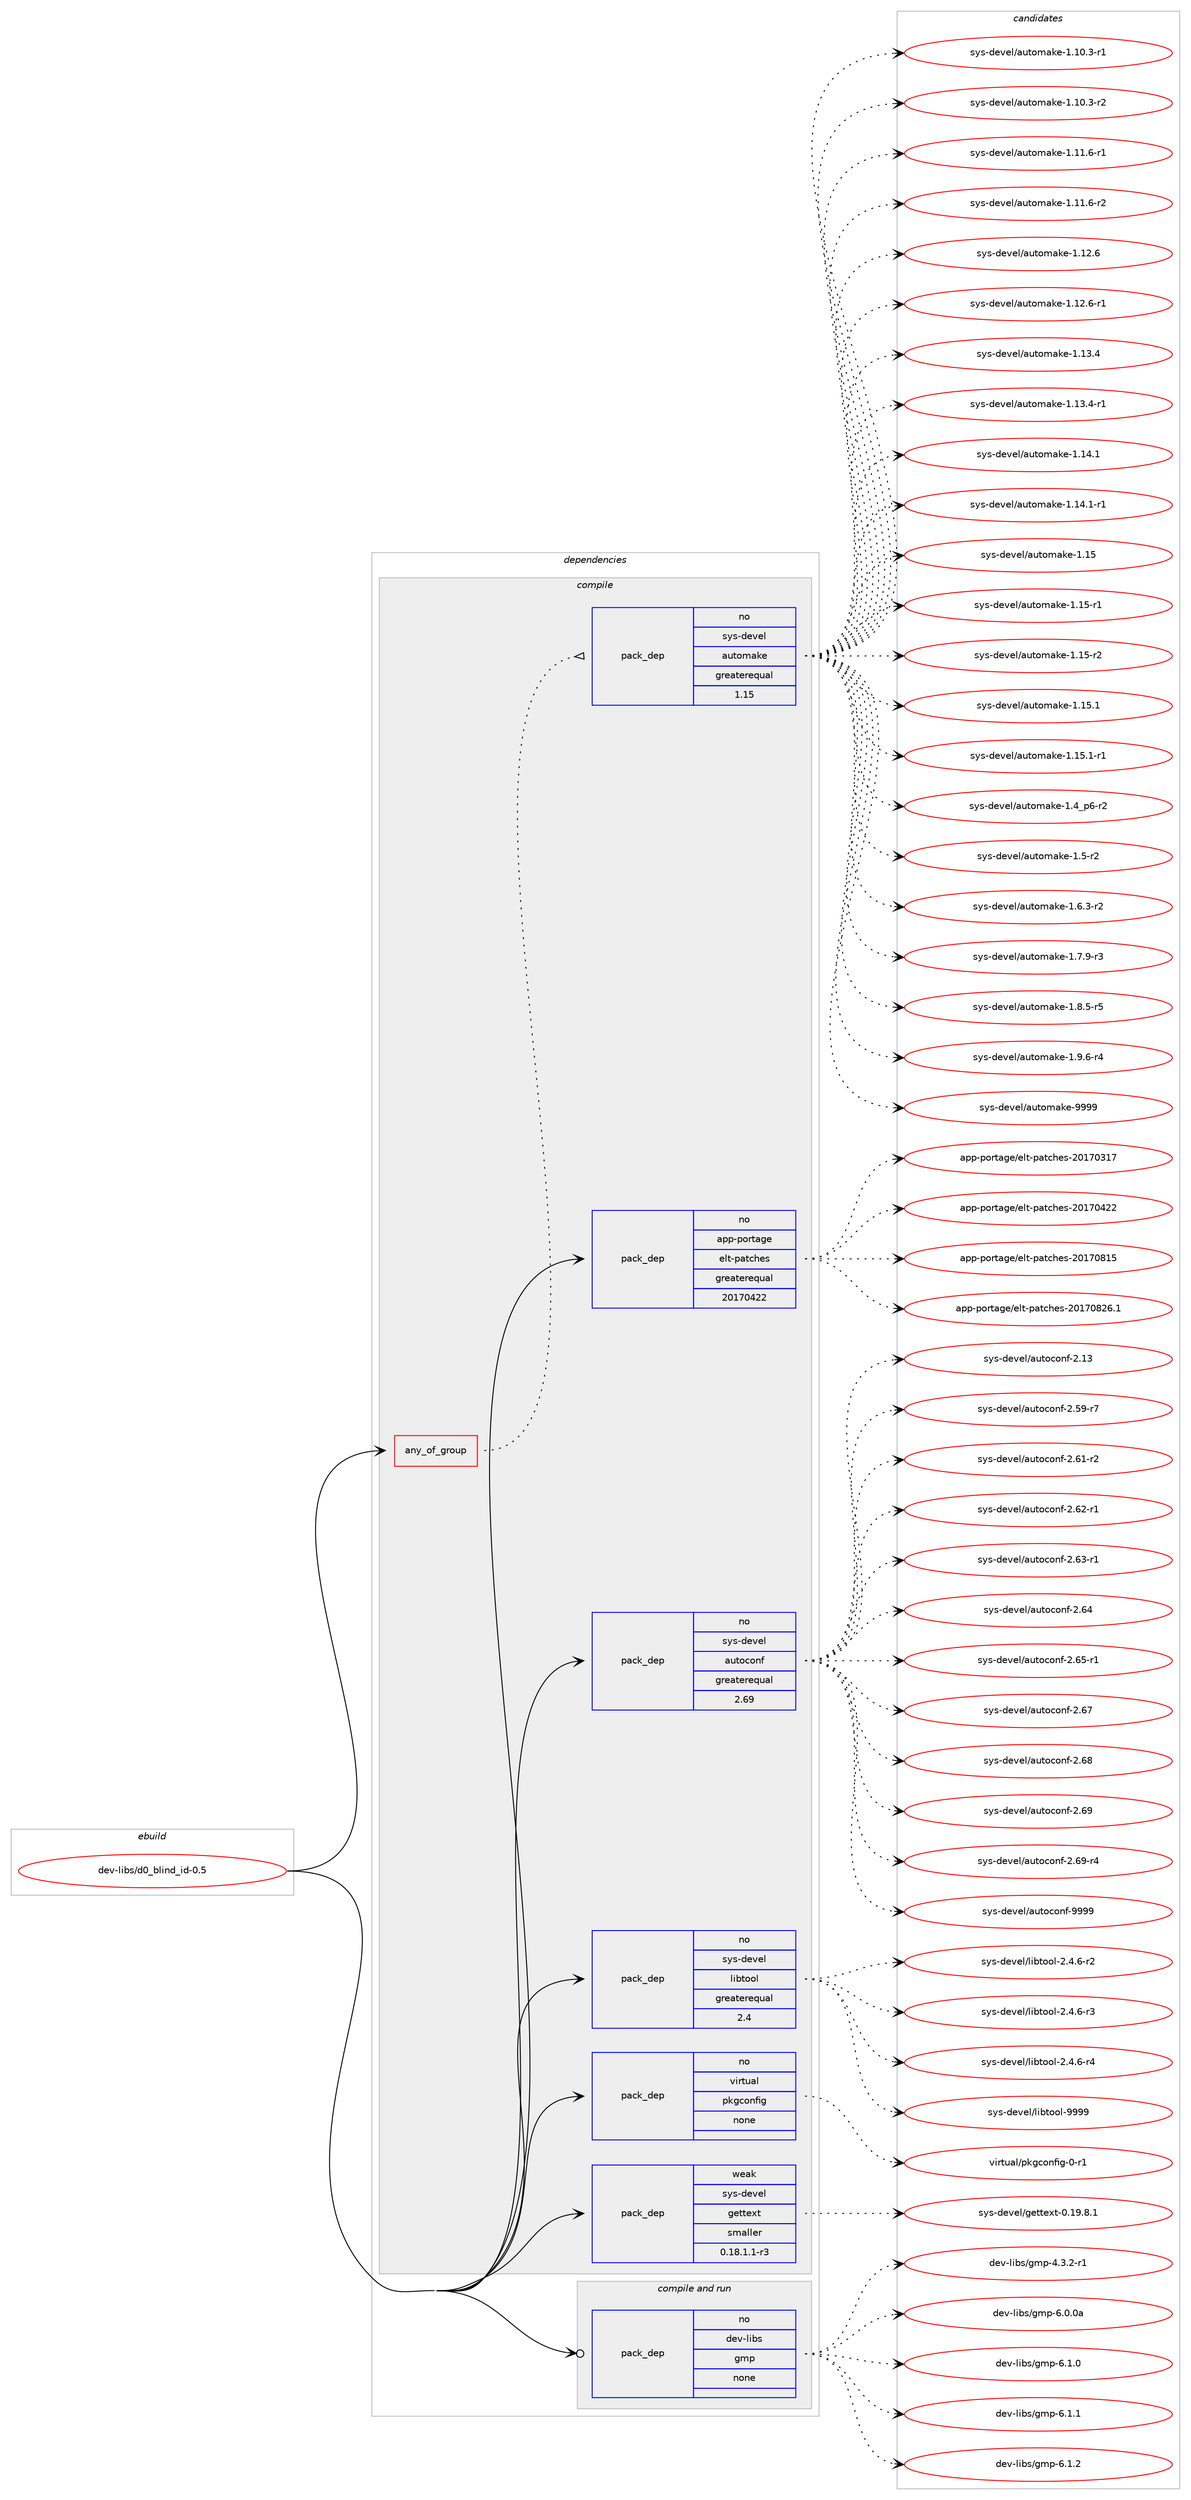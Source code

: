 digraph prolog {

# *************
# Graph options
# *************

newrank=true;
concentrate=true;
compound=true;
graph [rankdir=LR,fontname=Helvetica,fontsize=10,ranksep=1.5];#, ranksep=2.5, nodesep=0.2];
edge  [arrowhead=vee];
node  [fontname=Helvetica,fontsize=10];

# **********
# The ebuild
# **********

subgraph cluster_leftcol {
color=gray;
rank=same;
label=<<i>ebuild</i>>;
id [label="dev-libs/d0_blind_id-0.5", color=red, width=4, href="../dev-libs/d0_blind_id-0.5.svg"];
}

# ****************
# The dependencies
# ****************

subgraph cluster_midcol {
color=gray;
label=<<i>dependencies</i>>;
subgraph cluster_compile {
fillcolor="#eeeeee";
style=filled;
label=<<i>compile</i>>;
subgraph any3214 {
dependency112059 [label=<<TABLE BORDER="0" CELLBORDER="1" CELLSPACING="0" CELLPADDING="4"><TR><TD CELLPADDING="10">any_of_group</TD></TR></TABLE>>, shape=none, color=red];subgraph pack84451 {
dependency112060 [label=<<TABLE BORDER="0" CELLBORDER="1" CELLSPACING="0" CELLPADDING="4" WIDTH="220"><TR><TD ROWSPAN="6" CELLPADDING="30">pack_dep</TD></TR><TR><TD WIDTH="110">no</TD></TR><TR><TD>sys-devel</TD></TR><TR><TD>automake</TD></TR><TR><TD>greaterequal</TD></TR><TR><TD>1.15</TD></TR></TABLE>>, shape=none, color=blue];
}
dependency112059:e -> dependency112060:w [weight=20,style="dotted",arrowhead="oinv"];
}
id:e -> dependency112059:w [weight=20,style="solid",arrowhead="vee"];
subgraph pack84452 {
dependency112061 [label=<<TABLE BORDER="0" CELLBORDER="1" CELLSPACING="0" CELLPADDING="4" WIDTH="220"><TR><TD ROWSPAN="6" CELLPADDING="30">pack_dep</TD></TR><TR><TD WIDTH="110">no</TD></TR><TR><TD>app-portage</TD></TR><TR><TD>elt-patches</TD></TR><TR><TD>greaterequal</TD></TR><TR><TD>20170422</TD></TR></TABLE>>, shape=none, color=blue];
}
id:e -> dependency112061:w [weight=20,style="solid",arrowhead="vee"];
subgraph pack84453 {
dependency112062 [label=<<TABLE BORDER="0" CELLBORDER="1" CELLSPACING="0" CELLPADDING="4" WIDTH="220"><TR><TD ROWSPAN="6" CELLPADDING="30">pack_dep</TD></TR><TR><TD WIDTH="110">no</TD></TR><TR><TD>sys-devel</TD></TR><TR><TD>autoconf</TD></TR><TR><TD>greaterequal</TD></TR><TR><TD>2.69</TD></TR></TABLE>>, shape=none, color=blue];
}
id:e -> dependency112062:w [weight=20,style="solid",arrowhead="vee"];
subgraph pack84454 {
dependency112063 [label=<<TABLE BORDER="0" CELLBORDER="1" CELLSPACING="0" CELLPADDING="4" WIDTH="220"><TR><TD ROWSPAN="6" CELLPADDING="30">pack_dep</TD></TR><TR><TD WIDTH="110">no</TD></TR><TR><TD>sys-devel</TD></TR><TR><TD>libtool</TD></TR><TR><TD>greaterequal</TD></TR><TR><TD>2.4</TD></TR></TABLE>>, shape=none, color=blue];
}
id:e -> dependency112063:w [weight=20,style="solid",arrowhead="vee"];
subgraph pack84455 {
dependency112064 [label=<<TABLE BORDER="0" CELLBORDER="1" CELLSPACING="0" CELLPADDING="4" WIDTH="220"><TR><TD ROWSPAN="6" CELLPADDING="30">pack_dep</TD></TR><TR><TD WIDTH="110">no</TD></TR><TR><TD>virtual</TD></TR><TR><TD>pkgconfig</TD></TR><TR><TD>none</TD></TR><TR><TD></TD></TR></TABLE>>, shape=none, color=blue];
}
id:e -> dependency112064:w [weight=20,style="solid",arrowhead="vee"];
subgraph pack84456 {
dependency112065 [label=<<TABLE BORDER="0" CELLBORDER="1" CELLSPACING="0" CELLPADDING="4" WIDTH="220"><TR><TD ROWSPAN="6" CELLPADDING="30">pack_dep</TD></TR><TR><TD WIDTH="110">weak</TD></TR><TR><TD>sys-devel</TD></TR><TR><TD>gettext</TD></TR><TR><TD>smaller</TD></TR><TR><TD>0.18.1.1-r3</TD></TR></TABLE>>, shape=none, color=blue];
}
id:e -> dependency112065:w [weight=20,style="solid",arrowhead="vee"];
}
subgraph cluster_compileandrun {
fillcolor="#eeeeee";
style=filled;
label=<<i>compile and run</i>>;
subgraph pack84457 {
dependency112066 [label=<<TABLE BORDER="0" CELLBORDER="1" CELLSPACING="0" CELLPADDING="4" WIDTH="220"><TR><TD ROWSPAN="6" CELLPADDING="30">pack_dep</TD></TR><TR><TD WIDTH="110">no</TD></TR><TR><TD>dev-libs</TD></TR><TR><TD>gmp</TD></TR><TR><TD>none</TD></TR><TR><TD></TD></TR></TABLE>>, shape=none, color=blue];
}
id:e -> dependency112066:w [weight=20,style="solid",arrowhead="odotvee"];
}
subgraph cluster_run {
fillcolor="#eeeeee";
style=filled;
label=<<i>run</i>>;
}
}

# **************
# The candidates
# **************

subgraph cluster_choices {
rank=same;
color=gray;
label=<<i>candidates</i>>;

subgraph choice84451 {
color=black;
nodesep=1;
choice11512111545100101118101108479711711611110997107101454946494846514511449 [label="sys-devel/automake-1.10.3-r1", color=red, width=4,href="../sys-devel/automake-1.10.3-r1.svg"];
choice11512111545100101118101108479711711611110997107101454946494846514511450 [label="sys-devel/automake-1.10.3-r2", color=red, width=4,href="../sys-devel/automake-1.10.3-r2.svg"];
choice11512111545100101118101108479711711611110997107101454946494946544511449 [label="sys-devel/automake-1.11.6-r1", color=red, width=4,href="../sys-devel/automake-1.11.6-r1.svg"];
choice11512111545100101118101108479711711611110997107101454946494946544511450 [label="sys-devel/automake-1.11.6-r2", color=red, width=4,href="../sys-devel/automake-1.11.6-r2.svg"];
choice1151211154510010111810110847971171161111099710710145494649504654 [label="sys-devel/automake-1.12.6", color=red, width=4,href="../sys-devel/automake-1.12.6.svg"];
choice11512111545100101118101108479711711611110997107101454946495046544511449 [label="sys-devel/automake-1.12.6-r1", color=red, width=4,href="../sys-devel/automake-1.12.6-r1.svg"];
choice1151211154510010111810110847971171161111099710710145494649514652 [label="sys-devel/automake-1.13.4", color=red, width=4,href="../sys-devel/automake-1.13.4.svg"];
choice11512111545100101118101108479711711611110997107101454946495146524511449 [label="sys-devel/automake-1.13.4-r1", color=red, width=4,href="../sys-devel/automake-1.13.4-r1.svg"];
choice1151211154510010111810110847971171161111099710710145494649524649 [label="sys-devel/automake-1.14.1", color=red, width=4,href="../sys-devel/automake-1.14.1.svg"];
choice11512111545100101118101108479711711611110997107101454946495246494511449 [label="sys-devel/automake-1.14.1-r1", color=red, width=4,href="../sys-devel/automake-1.14.1-r1.svg"];
choice115121115451001011181011084797117116111109971071014549464953 [label="sys-devel/automake-1.15", color=red, width=4,href="../sys-devel/automake-1.15.svg"];
choice1151211154510010111810110847971171161111099710710145494649534511449 [label="sys-devel/automake-1.15-r1", color=red, width=4,href="../sys-devel/automake-1.15-r1.svg"];
choice1151211154510010111810110847971171161111099710710145494649534511450 [label="sys-devel/automake-1.15-r2", color=red, width=4,href="../sys-devel/automake-1.15-r2.svg"];
choice1151211154510010111810110847971171161111099710710145494649534649 [label="sys-devel/automake-1.15.1", color=red, width=4,href="../sys-devel/automake-1.15.1.svg"];
choice11512111545100101118101108479711711611110997107101454946495346494511449 [label="sys-devel/automake-1.15.1-r1", color=red, width=4,href="../sys-devel/automake-1.15.1-r1.svg"];
choice115121115451001011181011084797117116111109971071014549465295112544511450 [label="sys-devel/automake-1.4_p6-r2", color=red, width=4,href="../sys-devel/automake-1.4_p6-r2.svg"];
choice11512111545100101118101108479711711611110997107101454946534511450 [label="sys-devel/automake-1.5-r2", color=red, width=4,href="../sys-devel/automake-1.5-r2.svg"];
choice115121115451001011181011084797117116111109971071014549465446514511450 [label="sys-devel/automake-1.6.3-r2", color=red, width=4,href="../sys-devel/automake-1.6.3-r2.svg"];
choice115121115451001011181011084797117116111109971071014549465546574511451 [label="sys-devel/automake-1.7.9-r3", color=red, width=4,href="../sys-devel/automake-1.7.9-r3.svg"];
choice115121115451001011181011084797117116111109971071014549465646534511453 [label="sys-devel/automake-1.8.5-r5", color=red, width=4,href="../sys-devel/automake-1.8.5-r5.svg"];
choice115121115451001011181011084797117116111109971071014549465746544511452 [label="sys-devel/automake-1.9.6-r4", color=red, width=4,href="../sys-devel/automake-1.9.6-r4.svg"];
choice115121115451001011181011084797117116111109971071014557575757 [label="sys-devel/automake-9999", color=red, width=4,href="../sys-devel/automake-9999.svg"];
dependency112060:e -> choice11512111545100101118101108479711711611110997107101454946494846514511449:w [style=dotted,weight="100"];
dependency112060:e -> choice11512111545100101118101108479711711611110997107101454946494846514511450:w [style=dotted,weight="100"];
dependency112060:e -> choice11512111545100101118101108479711711611110997107101454946494946544511449:w [style=dotted,weight="100"];
dependency112060:e -> choice11512111545100101118101108479711711611110997107101454946494946544511450:w [style=dotted,weight="100"];
dependency112060:e -> choice1151211154510010111810110847971171161111099710710145494649504654:w [style=dotted,weight="100"];
dependency112060:e -> choice11512111545100101118101108479711711611110997107101454946495046544511449:w [style=dotted,weight="100"];
dependency112060:e -> choice1151211154510010111810110847971171161111099710710145494649514652:w [style=dotted,weight="100"];
dependency112060:e -> choice11512111545100101118101108479711711611110997107101454946495146524511449:w [style=dotted,weight="100"];
dependency112060:e -> choice1151211154510010111810110847971171161111099710710145494649524649:w [style=dotted,weight="100"];
dependency112060:e -> choice11512111545100101118101108479711711611110997107101454946495246494511449:w [style=dotted,weight="100"];
dependency112060:e -> choice115121115451001011181011084797117116111109971071014549464953:w [style=dotted,weight="100"];
dependency112060:e -> choice1151211154510010111810110847971171161111099710710145494649534511449:w [style=dotted,weight="100"];
dependency112060:e -> choice1151211154510010111810110847971171161111099710710145494649534511450:w [style=dotted,weight="100"];
dependency112060:e -> choice1151211154510010111810110847971171161111099710710145494649534649:w [style=dotted,weight="100"];
dependency112060:e -> choice11512111545100101118101108479711711611110997107101454946495346494511449:w [style=dotted,weight="100"];
dependency112060:e -> choice115121115451001011181011084797117116111109971071014549465295112544511450:w [style=dotted,weight="100"];
dependency112060:e -> choice11512111545100101118101108479711711611110997107101454946534511450:w [style=dotted,weight="100"];
dependency112060:e -> choice115121115451001011181011084797117116111109971071014549465446514511450:w [style=dotted,weight="100"];
dependency112060:e -> choice115121115451001011181011084797117116111109971071014549465546574511451:w [style=dotted,weight="100"];
dependency112060:e -> choice115121115451001011181011084797117116111109971071014549465646534511453:w [style=dotted,weight="100"];
dependency112060:e -> choice115121115451001011181011084797117116111109971071014549465746544511452:w [style=dotted,weight="100"];
dependency112060:e -> choice115121115451001011181011084797117116111109971071014557575757:w [style=dotted,weight="100"];
}
subgraph choice84452 {
color=black;
nodesep=1;
choice97112112451121111141169710310147101108116451129711699104101115455048495548514955 [label="app-portage/elt-patches-20170317", color=red, width=4,href="../app-portage/elt-patches-20170317.svg"];
choice97112112451121111141169710310147101108116451129711699104101115455048495548525050 [label="app-portage/elt-patches-20170422", color=red, width=4,href="../app-portage/elt-patches-20170422.svg"];
choice97112112451121111141169710310147101108116451129711699104101115455048495548564953 [label="app-portage/elt-patches-20170815", color=red, width=4,href="../app-portage/elt-patches-20170815.svg"];
choice971121124511211111411697103101471011081164511297116991041011154550484955485650544649 [label="app-portage/elt-patches-20170826.1", color=red, width=4,href="../app-portage/elt-patches-20170826.1.svg"];
dependency112061:e -> choice97112112451121111141169710310147101108116451129711699104101115455048495548514955:w [style=dotted,weight="100"];
dependency112061:e -> choice97112112451121111141169710310147101108116451129711699104101115455048495548525050:w [style=dotted,weight="100"];
dependency112061:e -> choice97112112451121111141169710310147101108116451129711699104101115455048495548564953:w [style=dotted,weight="100"];
dependency112061:e -> choice971121124511211111411697103101471011081164511297116991041011154550484955485650544649:w [style=dotted,weight="100"];
}
subgraph choice84453 {
color=black;
nodesep=1;
choice115121115451001011181011084797117116111991111101024550464951 [label="sys-devel/autoconf-2.13", color=red, width=4,href="../sys-devel/autoconf-2.13.svg"];
choice1151211154510010111810110847971171161119911111010245504653574511455 [label="sys-devel/autoconf-2.59-r7", color=red, width=4,href="../sys-devel/autoconf-2.59-r7.svg"];
choice1151211154510010111810110847971171161119911111010245504654494511450 [label="sys-devel/autoconf-2.61-r2", color=red, width=4,href="../sys-devel/autoconf-2.61-r2.svg"];
choice1151211154510010111810110847971171161119911111010245504654504511449 [label="sys-devel/autoconf-2.62-r1", color=red, width=4,href="../sys-devel/autoconf-2.62-r1.svg"];
choice1151211154510010111810110847971171161119911111010245504654514511449 [label="sys-devel/autoconf-2.63-r1", color=red, width=4,href="../sys-devel/autoconf-2.63-r1.svg"];
choice115121115451001011181011084797117116111991111101024550465452 [label="sys-devel/autoconf-2.64", color=red, width=4,href="../sys-devel/autoconf-2.64.svg"];
choice1151211154510010111810110847971171161119911111010245504654534511449 [label="sys-devel/autoconf-2.65-r1", color=red, width=4,href="../sys-devel/autoconf-2.65-r1.svg"];
choice115121115451001011181011084797117116111991111101024550465455 [label="sys-devel/autoconf-2.67", color=red, width=4,href="../sys-devel/autoconf-2.67.svg"];
choice115121115451001011181011084797117116111991111101024550465456 [label="sys-devel/autoconf-2.68", color=red, width=4,href="../sys-devel/autoconf-2.68.svg"];
choice115121115451001011181011084797117116111991111101024550465457 [label="sys-devel/autoconf-2.69", color=red, width=4,href="../sys-devel/autoconf-2.69.svg"];
choice1151211154510010111810110847971171161119911111010245504654574511452 [label="sys-devel/autoconf-2.69-r4", color=red, width=4,href="../sys-devel/autoconf-2.69-r4.svg"];
choice115121115451001011181011084797117116111991111101024557575757 [label="sys-devel/autoconf-9999", color=red, width=4,href="../sys-devel/autoconf-9999.svg"];
dependency112062:e -> choice115121115451001011181011084797117116111991111101024550464951:w [style=dotted,weight="100"];
dependency112062:e -> choice1151211154510010111810110847971171161119911111010245504653574511455:w [style=dotted,weight="100"];
dependency112062:e -> choice1151211154510010111810110847971171161119911111010245504654494511450:w [style=dotted,weight="100"];
dependency112062:e -> choice1151211154510010111810110847971171161119911111010245504654504511449:w [style=dotted,weight="100"];
dependency112062:e -> choice1151211154510010111810110847971171161119911111010245504654514511449:w [style=dotted,weight="100"];
dependency112062:e -> choice115121115451001011181011084797117116111991111101024550465452:w [style=dotted,weight="100"];
dependency112062:e -> choice1151211154510010111810110847971171161119911111010245504654534511449:w [style=dotted,weight="100"];
dependency112062:e -> choice115121115451001011181011084797117116111991111101024550465455:w [style=dotted,weight="100"];
dependency112062:e -> choice115121115451001011181011084797117116111991111101024550465456:w [style=dotted,weight="100"];
dependency112062:e -> choice115121115451001011181011084797117116111991111101024550465457:w [style=dotted,weight="100"];
dependency112062:e -> choice1151211154510010111810110847971171161119911111010245504654574511452:w [style=dotted,weight="100"];
dependency112062:e -> choice115121115451001011181011084797117116111991111101024557575757:w [style=dotted,weight="100"];
}
subgraph choice84454 {
color=black;
nodesep=1;
choice1151211154510010111810110847108105981161111111084550465246544511450 [label="sys-devel/libtool-2.4.6-r2", color=red, width=4,href="../sys-devel/libtool-2.4.6-r2.svg"];
choice1151211154510010111810110847108105981161111111084550465246544511451 [label="sys-devel/libtool-2.4.6-r3", color=red, width=4,href="../sys-devel/libtool-2.4.6-r3.svg"];
choice1151211154510010111810110847108105981161111111084550465246544511452 [label="sys-devel/libtool-2.4.6-r4", color=red, width=4,href="../sys-devel/libtool-2.4.6-r4.svg"];
choice1151211154510010111810110847108105981161111111084557575757 [label="sys-devel/libtool-9999", color=red, width=4,href="../sys-devel/libtool-9999.svg"];
dependency112063:e -> choice1151211154510010111810110847108105981161111111084550465246544511450:w [style=dotted,weight="100"];
dependency112063:e -> choice1151211154510010111810110847108105981161111111084550465246544511451:w [style=dotted,weight="100"];
dependency112063:e -> choice1151211154510010111810110847108105981161111111084550465246544511452:w [style=dotted,weight="100"];
dependency112063:e -> choice1151211154510010111810110847108105981161111111084557575757:w [style=dotted,weight="100"];
}
subgraph choice84455 {
color=black;
nodesep=1;
choice11810511411611797108471121071039911111010210510345484511449 [label="virtual/pkgconfig-0-r1", color=red, width=4,href="../virtual/pkgconfig-0-r1.svg"];
dependency112064:e -> choice11810511411611797108471121071039911111010210510345484511449:w [style=dotted,weight="100"];
}
subgraph choice84456 {
color=black;
nodesep=1;
choice1151211154510010111810110847103101116116101120116454846495746564649 [label="sys-devel/gettext-0.19.8.1", color=red, width=4,href="../sys-devel/gettext-0.19.8.1.svg"];
dependency112065:e -> choice1151211154510010111810110847103101116116101120116454846495746564649:w [style=dotted,weight="100"];
}
subgraph choice84457 {
color=black;
nodesep=1;
choice1001011184510810598115471031091124552465146504511449 [label="dev-libs/gmp-4.3.2-r1", color=red, width=4,href="../dev-libs/gmp-4.3.2-r1.svg"];
choice10010111845108105981154710310911245544648464897 [label="dev-libs/gmp-6.0.0a", color=red, width=4,href="../dev-libs/gmp-6.0.0a.svg"];
choice100101118451081059811547103109112455446494648 [label="dev-libs/gmp-6.1.0", color=red, width=4,href="../dev-libs/gmp-6.1.0.svg"];
choice100101118451081059811547103109112455446494649 [label="dev-libs/gmp-6.1.1", color=red, width=4,href="../dev-libs/gmp-6.1.1.svg"];
choice100101118451081059811547103109112455446494650 [label="dev-libs/gmp-6.1.2", color=red, width=4,href="../dev-libs/gmp-6.1.2.svg"];
dependency112066:e -> choice1001011184510810598115471031091124552465146504511449:w [style=dotted,weight="100"];
dependency112066:e -> choice10010111845108105981154710310911245544648464897:w [style=dotted,weight="100"];
dependency112066:e -> choice100101118451081059811547103109112455446494648:w [style=dotted,weight="100"];
dependency112066:e -> choice100101118451081059811547103109112455446494649:w [style=dotted,weight="100"];
dependency112066:e -> choice100101118451081059811547103109112455446494650:w [style=dotted,weight="100"];
}
}

}
